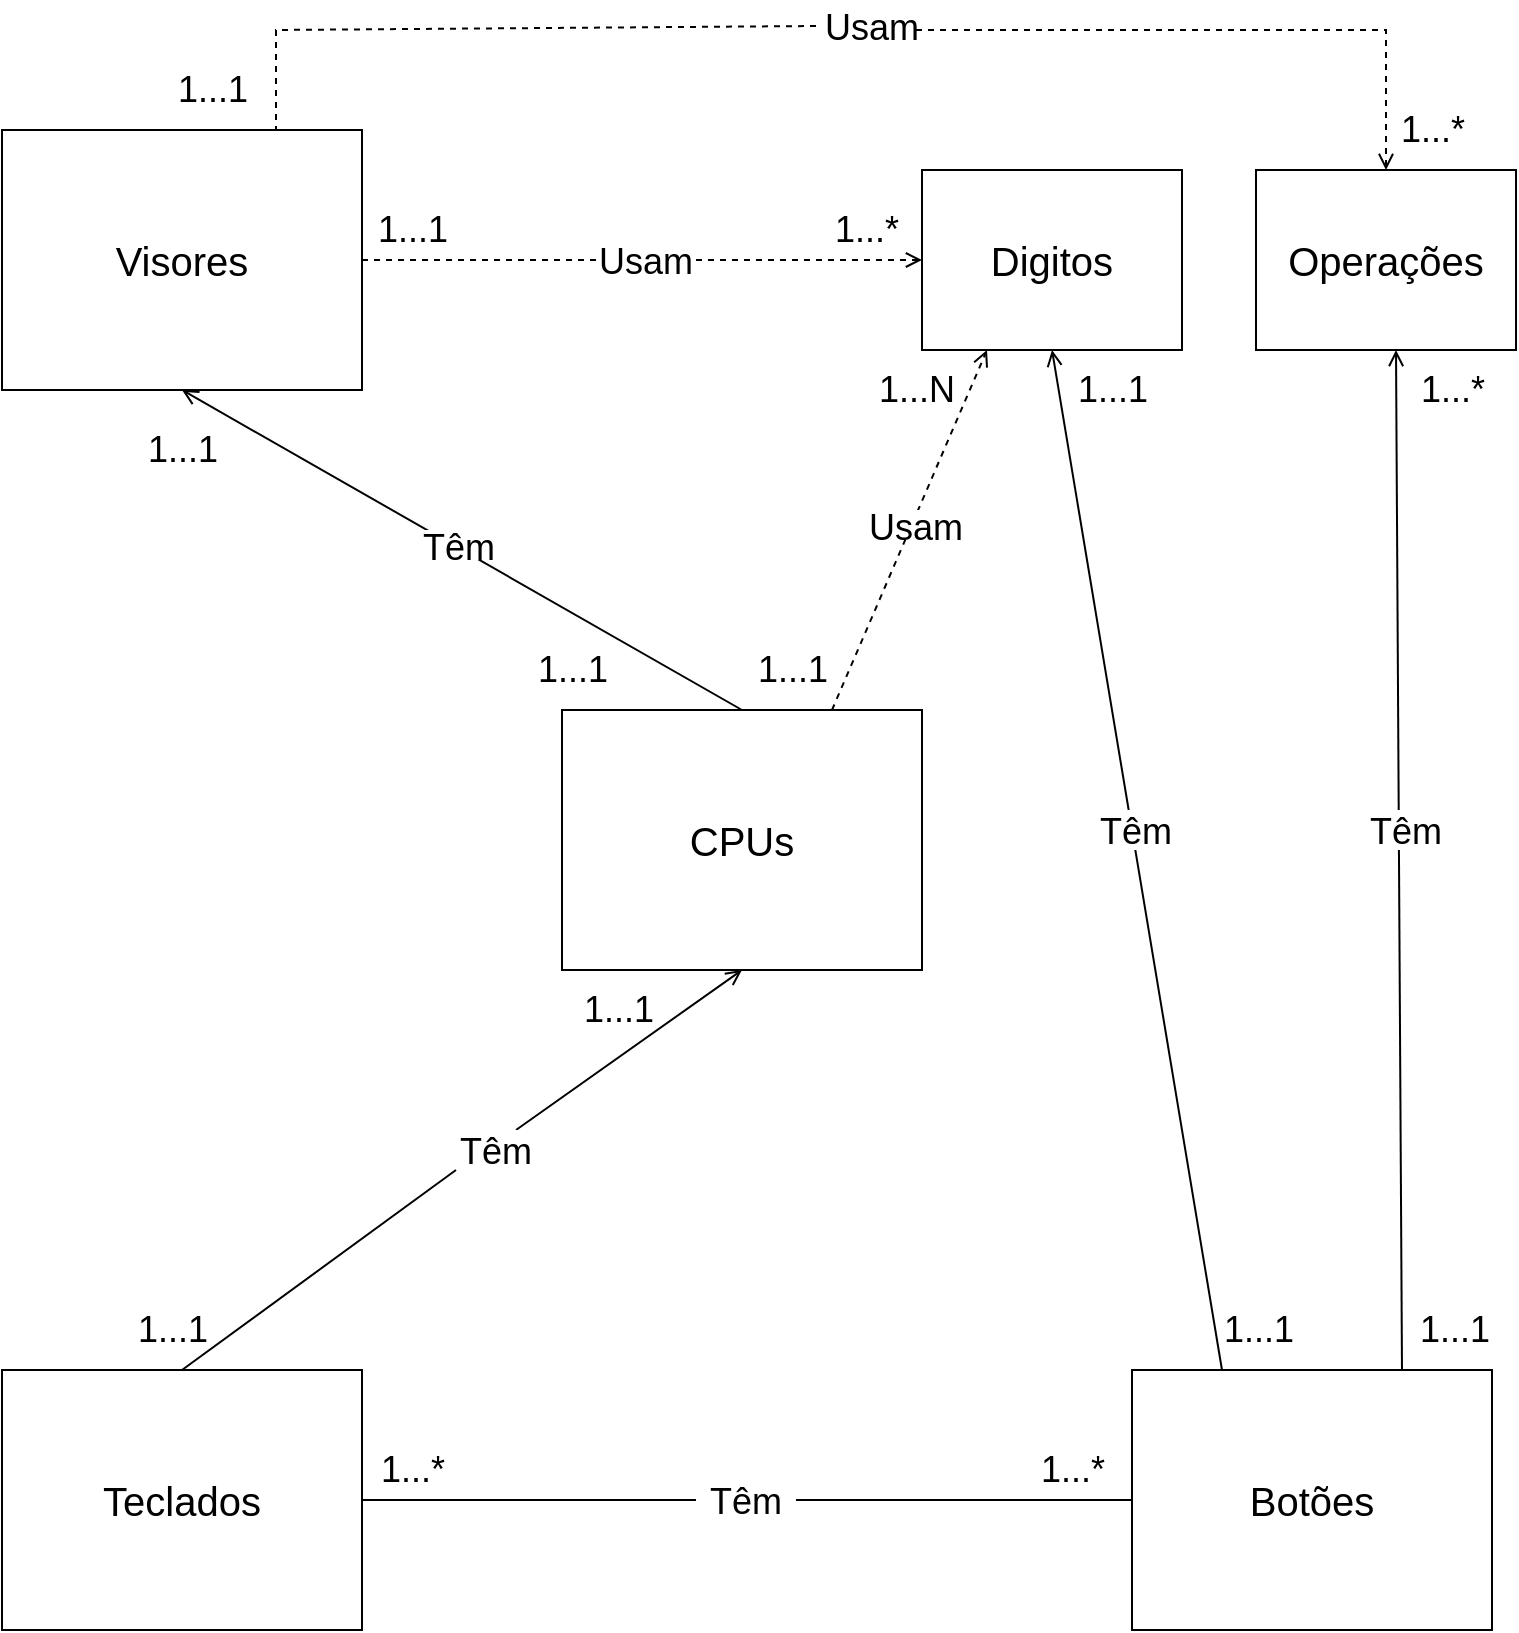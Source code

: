 <mxfile version="17.4.0" type="github">
  <diagram id="N7P-d8ys1Z3ynuPxni_u" name="Page-1">
    <mxGraphModel dx="1422" dy="698" grid="1" gridSize="10" guides="1" tooltips="1" connect="1" arrows="1" fold="1" page="1" pageScale="1" pageWidth="850" pageHeight="1100" math="0" shadow="0">
      <root>
        <mxCell id="0" />
        <mxCell id="1" parent="0" />
        <mxCell id="z8yNy6QyRrB9x9KH0-Q1-44" value="" style="endArrow=open;html=1;rounded=0;fontSize=20;endFill=0;exitX=1;exitY=0.5;exitDx=0;exitDy=0;entryX=0;entryY=0.5;entryDx=0;entryDy=0;dashed=1;" edge="1" parent="1" source="z8yNy6QyRrB9x9KH0-Q1-16" target="z8yNy6QyRrB9x9KH0-Q1-2">
          <mxGeometry width="50" height="50" relative="1" as="geometry">
            <mxPoint x="233" y="255" as="sourcePoint" />
            <mxPoint x="513" y="255" as="targetPoint" />
          </mxGeometry>
        </mxCell>
        <mxCell id="z8yNy6QyRrB9x9KH0-Q1-1" value="&lt;font style=&quot;font-size: 20px&quot;&gt;Visores&lt;/font&gt;" style="rounded=0;whiteSpace=wrap;html=1;" vertex="1" parent="1">
          <mxGeometry x="53" y="190" width="180" height="130" as="geometry" />
        </mxCell>
        <mxCell id="z8yNy6QyRrB9x9KH0-Q1-2" value="&lt;font style=&quot;font-size: 20px&quot;&gt;Digitos&lt;/font&gt;" style="rounded=0;whiteSpace=wrap;html=1;" vertex="1" parent="1">
          <mxGeometry x="513" y="210" width="130" height="90" as="geometry" />
        </mxCell>
        <mxCell id="z8yNy6QyRrB9x9KH0-Q1-3" value="&lt;font style=&quot;font-size: 20px&quot;&gt;CPUs&lt;/font&gt;" style="rounded=0;whiteSpace=wrap;html=1;" vertex="1" parent="1">
          <mxGeometry x="333" y="480" width="180" height="130" as="geometry" />
        </mxCell>
        <mxCell id="z8yNy6QyRrB9x9KH0-Q1-4" value="&lt;font style=&quot;font-size: 20px&quot;&gt;Teclados&lt;/font&gt;" style="rounded=0;whiteSpace=wrap;html=1;" vertex="1" parent="1">
          <mxGeometry x="53" y="810" width="180" height="130" as="geometry" />
        </mxCell>
        <mxCell id="z8yNy6QyRrB9x9KH0-Q1-5" value="&lt;font style=&quot;font-size: 20px&quot;&gt;Botões&lt;/font&gt;" style="rounded=0;whiteSpace=wrap;html=1;" vertex="1" parent="1">
          <mxGeometry x="618" y="810" width="180" height="130" as="geometry" />
        </mxCell>
        <mxCell id="z8yNy6QyRrB9x9KH0-Q1-6" value="" style="endArrow=none;html=1;rounded=0;fontSize=20;endFill=0;exitX=0;exitY=0.5;exitDx=0;exitDy=0;entryX=1;entryY=0.5;entryDx=0;entryDy=0;" edge="1" parent="1" source="z8yNy6QyRrB9x9KH0-Q1-5" target="z8yNy6QyRrB9x9KH0-Q1-4">
          <mxGeometry width="50" height="50" relative="1" as="geometry">
            <mxPoint x="425" y="770" as="sourcePoint" />
            <mxPoint x="475" y="720" as="targetPoint" />
          </mxGeometry>
        </mxCell>
        <mxCell id="z8yNy6QyRrB9x9KH0-Q1-7" value="" style="endArrow=open;html=1;rounded=0;fontSize=20;endFill=0;exitX=0.25;exitY=0;exitDx=0;exitDy=0;entryX=0.5;entryY=1;entryDx=0;entryDy=0;" edge="1" parent="1" source="z8yNy6QyRrB9x9KH0-Q1-5" target="z8yNy6QyRrB9x9KH0-Q1-2">
          <mxGeometry width="50" height="50" relative="1" as="geometry">
            <mxPoint x="820" y="490" as="sourcePoint" />
            <mxPoint x="440" y="490" as="targetPoint" />
          </mxGeometry>
        </mxCell>
        <mxCell id="z8yNy6QyRrB9x9KH0-Q1-8" value="&lt;font style=&quot;font-size: 18px&quot;&gt;Têm&lt;/font&gt;" style="text;html=1;strokeColor=none;fillColor=default;align=center;verticalAlign=middle;whiteSpace=wrap;rounded=0;fontSize=20;" vertex="1" parent="1">
          <mxGeometry x="400" y="865" width="50" height="20" as="geometry" />
        </mxCell>
        <mxCell id="z8yNy6QyRrB9x9KH0-Q1-9" value="&lt;font style=&quot;font-size: 20px&quot;&gt;Operações&lt;/font&gt;" style="rounded=0;whiteSpace=wrap;html=1;" vertex="1" parent="1">
          <mxGeometry x="680" y="210" width="130" height="90" as="geometry" />
        </mxCell>
        <mxCell id="z8yNy6QyRrB9x9KH0-Q1-10" value="" style="endArrow=open;html=1;rounded=0;fontSize=20;endFill=0;exitX=0.75;exitY=0;exitDx=0;exitDy=0;entryX=0.5;entryY=1;entryDx=0;entryDy=0;" edge="1" parent="1" source="z8yNy6QyRrB9x9KH0-Q1-5">
          <mxGeometry width="50" height="50" relative="1" as="geometry">
            <mxPoint x="835" y="810" as="sourcePoint" />
            <mxPoint x="750" y="300" as="targetPoint" />
          </mxGeometry>
        </mxCell>
        <mxCell id="z8yNy6QyRrB9x9KH0-Q1-11" value="&lt;font style=&quot;font-size: 18px&quot;&gt;Têm&lt;/font&gt;" style="text;html=1;strokeColor=none;fillColor=default;align=center;verticalAlign=middle;whiteSpace=wrap;rounded=0;fontSize=20;" vertex="1" parent="1">
          <mxGeometry x="600" y="530" width="40" height="20" as="geometry" />
        </mxCell>
        <mxCell id="z8yNy6QyRrB9x9KH0-Q1-12" value="&lt;font style=&quot;font-size: 18px&quot;&gt;Têm&lt;/font&gt;" style="text;html=1;strokeColor=none;fillColor=default;align=center;verticalAlign=middle;whiteSpace=wrap;rounded=0;fontSize=20;" vertex="1" parent="1">
          <mxGeometry x="730" y="530" width="50" height="20" as="geometry" />
        </mxCell>
        <mxCell id="z8yNy6QyRrB9x9KH0-Q1-15" value="" style="endArrow=none;html=1;rounded=0;fontSize=20;endFill=0;exitX=0;exitY=0.5;exitDx=0;exitDy=0;entryX=1;entryY=0.5;entryDx=0;entryDy=0;dashed=1;startArrow=none;" edge="1" parent="1" source="z8yNy6QyRrB9x9KH0-Q1-16" target="z8yNy6QyRrB9x9KH0-Q1-1">
          <mxGeometry width="50" height="50" relative="1" as="geometry">
            <mxPoint x="450" y="760" as="sourcePoint" />
            <mxPoint x="320" y="290" as="targetPoint" />
          </mxGeometry>
        </mxCell>
        <mxCell id="z8yNy6QyRrB9x9KH0-Q1-17" value="" style="endArrow=open;html=1;rounded=0;fontSize=20;endFill=0;exitX=0.5;exitY=0;exitDx=0;exitDy=0;entryX=0.5;entryY=1;entryDx=0;entryDy=0;" edge="1" parent="1" source="z8yNy6QyRrB9x9KH0-Q1-3" target="z8yNy6QyRrB9x9KH0-Q1-1">
          <mxGeometry width="50" height="50" relative="1" as="geometry">
            <mxPoint x="290" y="580" as="sourcePoint" />
            <mxPoint x="10" y="580" as="targetPoint" />
          </mxGeometry>
        </mxCell>
        <mxCell id="z8yNy6QyRrB9x9KH0-Q1-18" value="&lt;font style=&quot;font-size: 18px&quot;&gt;Têm&lt;/font&gt;" style="text;html=1;strokeColor=none;fillColor=default;align=center;verticalAlign=middle;whiteSpace=wrap;rounded=0;fontSize=20;" vertex="1" parent="1">
          <mxGeometry x="260" y="390" width="43" height="15" as="geometry" />
        </mxCell>
        <mxCell id="z8yNy6QyRrB9x9KH0-Q1-21" value="" style="endArrow=open;html=1;rounded=0;fontSize=20;endFill=0;exitX=0.75;exitY=0;exitDx=0;exitDy=0;entryX=0.5;entryY=1;entryDx=0;entryDy=0;startArrow=none;" edge="1" parent="1" source="z8yNy6QyRrB9x9KH0-Q1-22" target="z8yNy6QyRrB9x9KH0-Q1-3">
          <mxGeometry width="50" height="50" relative="1" as="geometry">
            <mxPoint x="320" y="790" as="sourcePoint" />
            <mxPoint x="40" y="630" as="targetPoint" />
          </mxGeometry>
        </mxCell>
        <mxCell id="z8yNy6QyRrB9x9KH0-Q1-24" value="" style="endArrow=open;html=1;rounded=0;fontSize=20;endFill=0;exitX=0.75;exitY=0;exitDx=0;exitDy=0;entryX=0.25;entryY=1;entryDx=0;entryDy=0;dashed=1;" edge="1" parent="1" source="z8yNy6QyRrB9x9KH0-Q1-3" target="z8yNy6QyRrB9x9KH0-Q1-2">
          <mxGeometry width="50" height="50" relative="1" as="geometry">
            <mxPoint x="250" y="500" as="sourcePoint" />
            <mxPoint x="530" y="300" as="targetPoint" />
          </mxGeometry>
        </mxCell>
        <mxCell id="z8yNy6QyRrB9x9KH0-Q1-25" value="&lt;font style=&quot;font-size: 18px&quot;&gt;Usam&lt;/font&gt;" style="text;html=1;strokeColor=none;fillColor=default;align=center;verticalAlign=middle;whiteSpace=wrap;rounded=0;fontSize=20;" vertex="1" parent="1">
          <mxGeometry x="485" y="380" width="50" height="15" as="geometry" />
        </mxCell>
        <mxCell id="z8yNy6QyRrB9x9KH0-Q1-26" value="" style="endArrow=none;html=1;rounded=0;fontSize=20;endFill=0;dashed=1;startArrow=none;" edge="1" parent="1">
          <mxGeometry width="50" height="50" relative="1" as="geometry">
            <mxPoint x="460" y="138" as="sourcePoint" />
            <mxPoint x="190" y="190" as="targetPoint" />
            <Array as="points">
              <mxPoint x="190" y="140" />
            </Array>
          </mxGeometry>
        </mxCell>
        <mxCell id="z8yNy6QyRrB9x9KH0-Q1-29" value="&lt;font style=&quot;font-size: 18px&quot;&gt;1...*&lt;/font&gt;" style="text;html=1;strokeColor=none;fillColor=none;align=center;verticalAlign=middle;whiteSpace=wrap;rounded=0;fontSize=18;" vertex="1" parent="1">
          <mxGeometry x="240" y="850" width="37" height="20" as="geometry" />
        </mxCell>
        <mxCell id="z8yNy6QyRrB9x9KH0-Q1-30" value="&lt;font style=&quot;font-size: 18px&quot;&gt;1...*&lt;/font&gt;" style="text;html=1;strokeColor=none;fillColor=none;align=center;verticalAlign=middle;whiteSpace=wrap;rounded=0;fontSize=18;" vertex="1" parent="1">
          <mxGeometry x="570" y="850" width="37" height="20" as="geometry" />
        </mxCell>
        <mxCell id="z8yNy6QyRrB9x9KH0-Q1-31" value="&lt;font style=&quot;font-size: 18px&quot;&gt;1...1&lt;/font&gt;" style="text;html=1;strokeColor=none;fillColor=none;align=center;verticalAlign=middle;whiteSpace=wrap;rounded=0;fontSize=18;" vertex="1" parent="1">
          <mxGeometry x="343" y="620" width="37" height="20" as="geometry" />
        </mxCell>
        <mxCell id="z8yNy6QyRrB9x9KH0-Q1-32" value="&lt;font style=&quot;font-size: 18px&quot;&gt;1...1&lt;/font&gt;" style="text;html=1;strokeColor=none;fillColor=none;align=center;verticalAlign=middle;whiteSpace=wrap;rounded=0;fontSize=18;" vertex="1" parent="1">
          <mxGeometry x="120" y="780" width="37" height="20" as="geometry" />
        </mxCell>
        <mxCell id="z8yNy6QyRrB9x9KH0-Q1-34" value="&lt;font style=&quot;font-size: 18px&quot;&gt;1...1&lt;/font&gt;" style="text;html=1;strokeColor=none;fillColor=none;align=center;verticalAlign=middle;whiteSpace=wrap;rounded=0;fontSize=18;" vertex="1" parent="1">
          <mxGeometry x="590" y="310" width="37" height="20" as="geometry" />
        </mxCell>
        <mxCell id="z8yNy6QyRrB9x9KH0-Q1-35" value="&lt;font style=&quot;font-size: 18px&quot;&gt;1...1&lt;/font&gt;" style="text;html=1;strokeColor=none;fillColor=none;align=center;verticalAlign=middle;whiteSpace=wrap;rounded=0;fontSize=18;" vertex="1" parent="1">
          <mxGeometry x="663" y="780" width="37" height="20" as="geometry" />
        </mxCell>
        <mxCell id="z8yNy6QyRrB9x9KH0-Q1-36" value="&lt;font style=&quot;font-size: 18px&quot;&gt;1...*&lt;/font&gt;" style="text;html=1;strokeColor=none;fillColor=none;align=center;verticalAlign=middle;whiteSpace=wrap;rounded=0;fontSize=18;" vertex="1" parent="1">
          <mxGeometry x="760" y="310" width="37" height="20" as="geometry" />
        </mxCell>
        <mxCell id="z8yNy6QyRrB9x9KH0-Q1-37" value="&lt;font style=&quot;font-size: 18px&quot;&gt;1...1&lt;/font&gt;" style="text;html=1;strokeColor=none;fillColor=none;align=center;verticalAlign=middle;whiteSpace=wrap;rounded=0;fontSize=18;" vertex="1" parent="1">
          <mxGeometry x="761" y="780" width="37" height="20" as="geometry" />
        </mxCell>
        <mxCell id="z8yNy6QyRrB9x9KH0-Q1-38" value="&lt;font style=&quot;font-size: 18px&quot;&gt;1...N&lt;/font&gt;" style="text;html=1;strokeColor=none;fillColor=none;align=center;verticalAlign=middle;whiteSpace=wrap;rounded=0;fontSize=18;" vertex="1" parent="1">
          <mxGeometry x="491.5" y="310" width="37" height="20" as="geometry" />
        </mxCell>
        <mxCell id="z8yNy6QyRrB9x9KH0-Q1-39" value="&lt;font style=&quot;font-size: 18px&quot;&gt;1...1&lt;/font&gt;" style="text;html=1;strokeColor=none;fillColor=none;align=center;verticalAlign=middle;whiteSpace=wrap;rounded=0;fontSize=18;" vertex="1" parent="1">
          <mxGeometry x="430" y="450" width="37" height="20" as="geometry" />
        </mxCell>
        <mxCell id="z8yNy6QyRrB9x9KH0-Q1-40" value="&lt;font style=&quot;font-size: 18px&quot;&gt;1...*&lt;/font&gt;" style="text;html=1;strokeColor=none;fillColor=none;align=center;verticalAlign=middle;whiteSpace=wrap;rounded=0;fontSize=18;" vertex="1" parent="1">
          <mxGeometry x="750" y="180" width="37" height="20" as="geometry" />
        </mxCell>
        <mxCell id="z8yNy6QyRrB9x9KH0-Q1-41" value="&lt;font style=&quot;font-size: 18px&quot;&gt;1...1&lt;/font&gt;" style="text;html=1;strokeColor=none;fillColor=none;align=center;verticalAlign=middle;whiteSpace=wrap;rounded=0;fontSize=18;" vertex="1" parent="1">
          <mxGeometry x="140" y="160" width="37" height="20" as="geometry" />
        </mxCell>
        <mxCell id="z8yNy6QyRrB9x9KH0-Q1-42" value="&lt;font style=&quot;font-size: 18px&quot;&gt;1...*&lt;/font&gt;" style="text;html=1;strokeColor=none;fillColor=none;align=center;verticalAlign=middle;whiteSpace=wrap;rounded=0;fontSize=18;" vertex="1" parent="1">
          <mxGeometry x="467" y="230" width="37" height="20" as="geometry" />
        </mxCell>
        <mxCell id="z8yNy6QyRrB9x9KH0-Q1-43" value="&lt;font style=&quot;font-size: 18px&quot;&gt;1...1&lt;/font&gt;" style="text;html=1;strokeColor=none;fillColor=none;align=center;verticalAlign=middle;whiteSpace=wrap;rounded=0;fontSize=18;" vertex="1" parent="1">
          <mxGeometry x="240" y="230" width="37" height="20" as="geometry" />
        </mxCell>
        <mxCell id="z8yNy6QyRrB9x9KH0-Q1-16" value="&lt;font style=&quot;font-size: 18px&quot;&gt;Usam&lt;/font&gt;" style="text;html=1;strokeColor=none;fillColor=default;align=center;verticalAlign=middle;whiteSpace=wrap;rounded=0;fontSize=20;" vertex="1" parent="1">
          <mxGeometry x="350" y="247.5" width="50" height="15" as="geometry" />
        </mxCell>
        <mxCell id="z8yNy6QyRrB9x9KH0-Q1-27" value="&lt;font style=&quot;font-size: 18px&quot;&gt;Usam&lt;/font&gt;" style="text;html=1;strokeColor=none;fillColor=default;align=center;verticalAlign=middle;whiteSpace=wrap;rounded=0;fontSize=20;" vertex="1" parent="1">
          <mxGeometry x="463" y="130" width="50" height="15" as="geometry" />
        </mxCell>
        <mxCell id="z8yNy6QyRrB9x9KH0-Q1-48" value="" style="endArrow=open;html=1;rounded=0;fontSize=20;endFill=0;exitX=0.5;exitY=0;exitDx=0;exitDy=0;dashed=1;entryX=0.5;entryY=0;entryDx=0;entryDy=0;" edge="1" parent="1" target="z8yNy6QyRrB9x9KH0-Q1-9">
          <mxGeometry width="50" height="50" relative="1" as="geometry">
            <mxPoint x="510" y="140" as="sourcePoint" />
            <mxPoint x="745" y="210" as="targetPoint" />
            <Array as="points">
              <mxPoint x="570" y="140" />
              <mxPoint x="745" y="140" />
            </Array>
          </mxGeometry>
        </mxCell>
        <mxCell id="z8yNy6QyRrB9x9KH0-Q1-22" value="&lt;font style=&quot;font-size: 18px&quot;&gt;Têm&lt;/font&gt;" style="text;html=1;strokeColor=none;fillColor=default;align=center;verticalAlign=middle;whiteSpace=wrap;rounded=0;fontSize=20;" vertex="1" parent="1">
          <mxGeometry x="280" y="690" width="40" height="20" as="geometry" />
        </mxCell>
        <mxCell id="z8yNy6QyRrB9x9KH0-Q1-54" value="" style="endArrow=none;html=1;rounded=0;fontSize=20;endFill=0;exitX=0.5;exitY=0;exitDx=0;exitDy=0;entryX=0;entryY=1;entryDx=0;entryDy=0;" edge="1" parent="1" source="z8yNy6QyRrB9x9KH0-Q1-4" target="z8yNy6QyRrB9x9KH0-Q1-22">
          <mxGeometry width="50" height="50" relative="1" as="geometry">
            <mxPoint x="143" y="810" as="sourcePoint" />
            <mxPoint x="423" y="610" as="targetPoint" />
          </mxGeometry>
        </mxCell>
        <mxCell id="z8yNy6QyRrB9x9KH0-Q1-56" value="&lt;font style=&quot;font-size: 18px&quot;&gt;1...1&lt;/font&gt;" style="text;html=1;strokeColor=none;fillColor=none;align=center;verticalAlign=middle;whiteSpace=wrap;rounded=0;fontSize=18;" vertex="1" parent="1">
          <mxGeometry x="124.5" y="340" width="37" height="20" as="geometry" />
        </mxCell>
        <mxCell id="z8yNy6QyRrB9x9KH0-Q1-57" value="&lt;font style=&quot;font-size: 18px&quot;&gt;1...1&lt;/font&gt;" style="text;html=1;strokeColor=none;fillColor=none;align=center;verticalAlign=middle;whiteSpace=wrap;rounded=0;fontSize=18;" vertex="1" parent="1">
          <mxGeometry x="320" y="450" width="37" height="20" as="geometry" />
        </mxCell>
      </root>
    </mxGraphModel>
  </diagram>
</mxfile>
